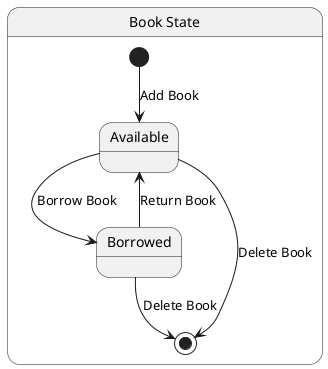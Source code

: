 @startuml
state "Book State" as BookState {
    [*] --> Available : Add Book
    Available --> Borrowed : Borrow Book
    Borrowed --> Available : Return Book
    Available --> [*] : Delete Book
    Borrowed --> [*] : Delete Book
}
@enduml
